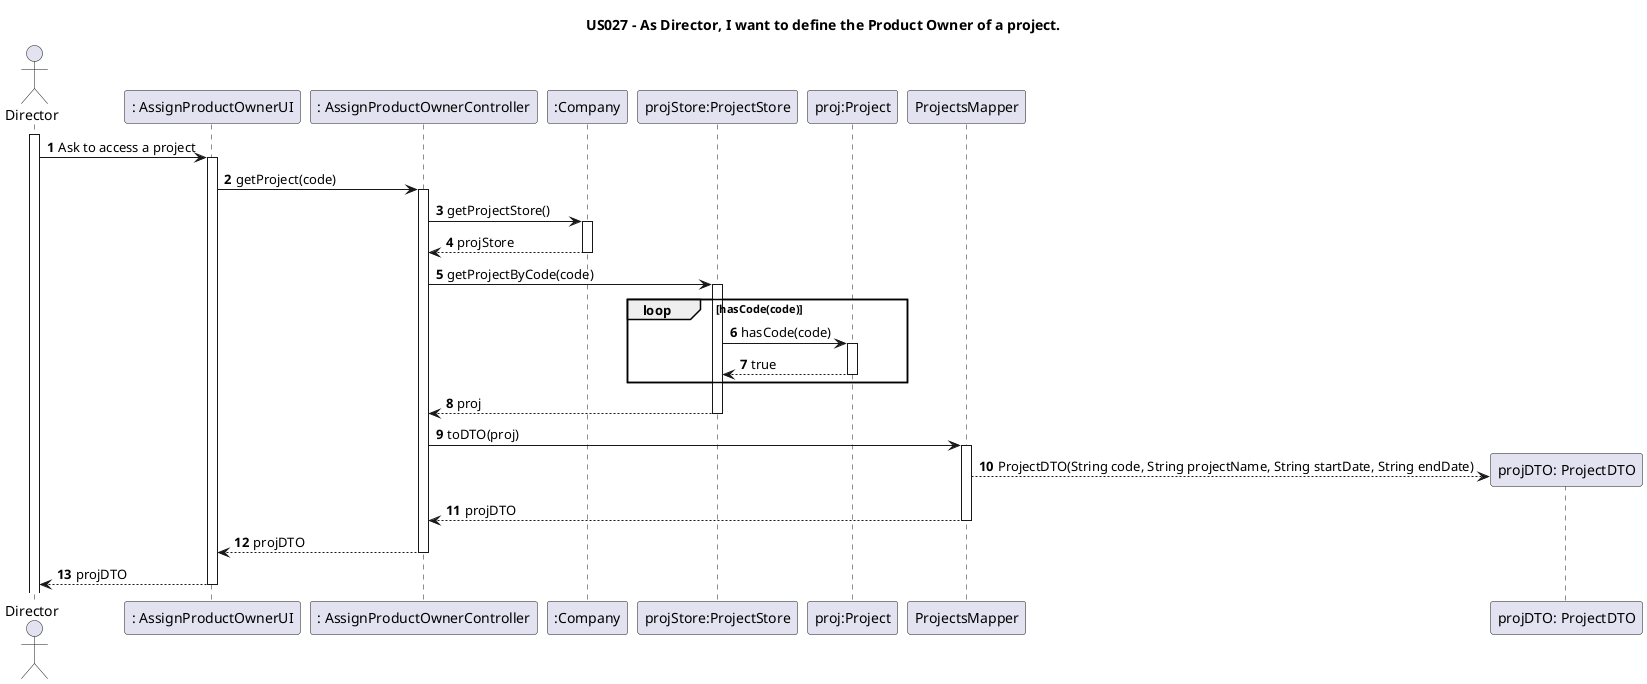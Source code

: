 @startuml

title "US027 - As Director, I want to define the Product Owner of a project."

autoactivate on
autonumber

actor "Director" as Director
participant ": AssignProductOwnerUI" as UI
participant ": AssignProductOwnerController" as Controller
participant ":Company" as Company
participant "projStore:ProjectStore" as ProjectStore
participant "proj:Project" as Project
participant "ProjectsMapper" as ProjectsMapper
participant "projDTO: ProjectDTO" as ProjectDTO


activate Director

Director -> UI: Ask to access a project
UI -> Controller: getProject(code)
Controller -> Company: getProjectStore()
return projStore
Controller -> ProjectStore: getProjectByCode(code)
    loop hasCode(code)
        ProjectStore -> Project: hasCode(code)
        return true
    end
return proj
Controller -> ProjectsMapper: toDTO(proj)
ProjectsMapper --> ProjectDTO**: ProjectDTO(String code, String projectName, String startDate, String endDate)
deactivate ProjectDTO
ProjectsMapper --> Controller: projDTO
Controller --> UI: projDTO
UI --> Director: projDTO

@enduml
